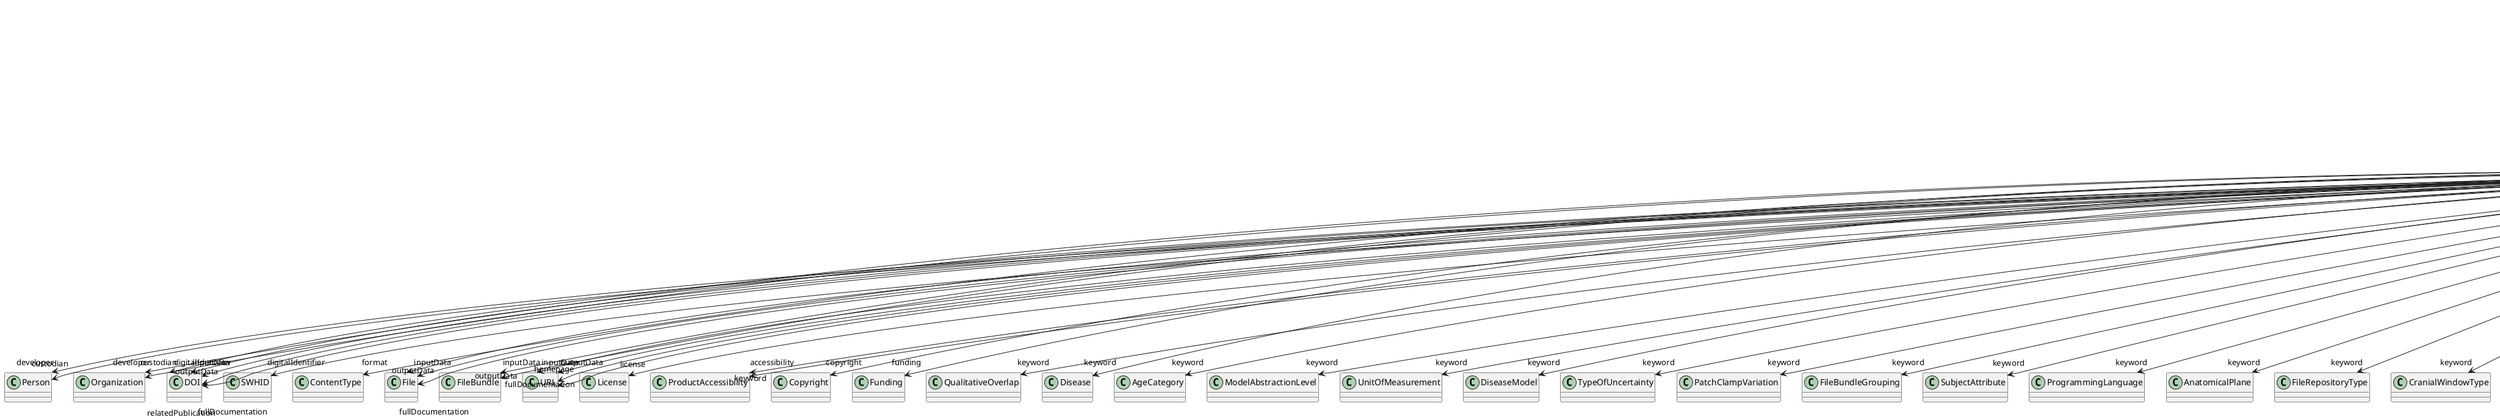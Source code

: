 @startuml
class ModelVersion {
+developer
+digitalIdentifier
+format
+inputData
+isAlternativeVersionOf
+isNewVersionOf
+license
+outputData
+accessibility
+copyright
+custodian
+description
+fullDocumentation
+fullName
+funding
+homepage
+howToCite
+keyword
+otherContribution
+relatedPublication
+releaseDate
+repository
+shortName
+supportChannel
+versionIdentifier
+versionInnovation

}
ModelVersion -d-> "developer" Person
ModelVersion -d-> "developer" Organization
ModelVersion -d-> "digitalIdentifier" DOI
ModelVersion -d-> "digitalIdentifier" SWHID
ModelVersion -d-> "format" ContentType
ModelVersion -d-> "inputData" DOI
ModelVersion -d-> "inputData" File
ModelVersion -d-> "inputData" FileBundle
ModelVersion -d-> "inputData" URL
ModelVersion -d-> "isAlternativeVersionOf" ModelVersion
ModelVersion -d-> "isNewVersionOf" ModelVersion
ModelVersion -d-> "license" License
ModelVersion -d-> "outputData" DOI
ModelVersion -d-> "outputData" File
ModelVersion -d-> "outputData" FileBundle
ModelVersion -d-> "outputData" URL
ModelVersion -d-> "accessibility" ProductAccessibility
ModelVersion -d-> "copyright" Copyright
ModelVersion -d-> "custodian" Person
ModelVersion -d-> "custodian" Organization
ModelVersion -d-> "fullDocumentation" DOI
ModelVersion -d-> "fullDocumentation" File
ModelVersion -d-> "fullDocumentation" URL
ModelVersion -d-> "funding" Funding
ModelVersion -d-> "homepage" URL
ModelVersion -d-> "keyword" QualitativeOverlap
ModelVersion -d-> "keyword" Disease
ModelVersion -d-> "keyword" AgeCategory
ModelVersion -d-> "keyword" ModelAbstractionLevel
ModelVersion -d-> "keyword" UnitOfMeasurement
ModelVersion -d-> "keyword" DiseaseModel
ModelVersion -d-> "keyword" TypeOfUncertainty
ModelVersion -d-> "keyword" PatchClampVariation
ModelVersion -d-> "keyword" FileBundleGrouping
ModelVersion -d-> "keyword" SubjectAttribute
ModelVersion -d-> "keyword" ProgrammingLanguage
ModelVersion -d-> "keyword" AnatomicalPlane
ModelVersion -d-> "keyword" FileRepositoryType
ModelVersion -d-> "keyword" CranialWindowType
ModelVersion -d-> "keyword" AnnotationType
ModelVersion -d-> "keyword" Technique
ModelVersion -d-> "keyword" UBERONParcellation
ModelVersion -d-> "keyword" OperatingSystem
ModelVersion -d-> "keyword" Terminology
ModelVersion -d-> "keyword" SoftwareFeature
ModelVersion -d-> "keyword" BreedingType
ModelVersion -d-> "keyword" FileUsageRole
ModelVersion -d-> "keyword" CellCultureType
ModelVersion -d-> "keyword" MeasuredQuantity
ModelVersion -d-> "keyword" SubcellularEntity
ModelVersion -d-> "keyword" DeviceType
ModelVersion -d-> "keyword" ContributionType
ModelVersion -d-> "keyword" Laterality
ModelVersion -d-> "keyword" ModelScope
ModelVersion -d-> "keyword" GeneticStrainType
ModelVersion -d-> "keyword" AtlasType
ModelVersion -d-> "keyword" BiologicalOrder
ModelVersion -d-> "keyword" Handedness
ModelVersion -d-> "keyword" StimulationApproach
ModelVersion -d-> "keyword" MolecularEntity
ModelVersion -d-> "keyword" MetaDataModelType
ModelVersion -d-> "keyword" SemanticDataType
ModelVersion -d-> "keyword" Organ
ModelVersion -d-> "keyword" CriteriaQualityType
ModelVersion -d-> "keyword" ActionStatusType
ModelVersion -d-> "keyword" Species
ModelVersion -d-> "keyword" AnatomicalAxesOrientation
ModelVersion -d-> "keyword" OperatingDevice
ModelVersion -d-> "keyword" StimulusType
ModelVersion -d-> "keyword" SoftwareApplicationCategory
ModelVersion -d-> "keyword" PreparationType
ModelVersion -d-> "keyword" ProductAccessibility
ModelVersion -d-> "keyword" Service
ModelVersion -d-> "keyword" TissueSampleAttribute
ModelVersion -d-> "keyword" TermSuggestion
ModelVersion -d-> "keyword" Language
ModelVersion -d-> "keyword" BiologicalSex
ModelVersion -d-> "keyword" DataType
ModelVersion -d-> "keyword" TissueSampleType
ModelVersion -d-> "keyword" CellType
ModelVersion -d-> "keyword" EthicsAssessment
ModelVersion -d-> "keyword" ExperimentalApproach
ModelVersion -d-> "otherContribution" Contribution
ModelVersion -d-> "relatedPublication" DOI
ModelVersion -d-> "relatedPublication" ISBN
ModelVersion -d-> "relatedPublication" HANDLE
ModelVersion -d-> "repository" FileRepository

@enduml